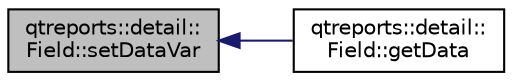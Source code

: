 digraph "qtreports::detail::Field::setDataVar"
{
 // INTERACTIVE_SVG=YES
  bgcolor="transparent";
  edge [fontname="Helvetica",fontsize="10",labelfontname="Helvetica",labelfontsize="10"];
  node [fontname="Helvetica",fontsize="10",shape=record];
  rankdir="LR";
  Node1 [label="qtreports::detail::\lField::setDataVar",height=0.2,width=0.4,color="black", fillcolor="grey75", style="filled", fontcolor="black"];
  Node1 -> Node2 [dir="back",color="midnightblue",fontsize="10",style="solid",fontname="Helvetica"];
  Node2 [label="qtreports::detail::\lField::getData",height=0.2,width=0.4,color="black",URL="$classqtreports_1_1detail_1_1_field.html#a6479482ff09c2eedab090cf58c9a0ca9",tooltip="Возвращает содержимое <field>. "];
}
